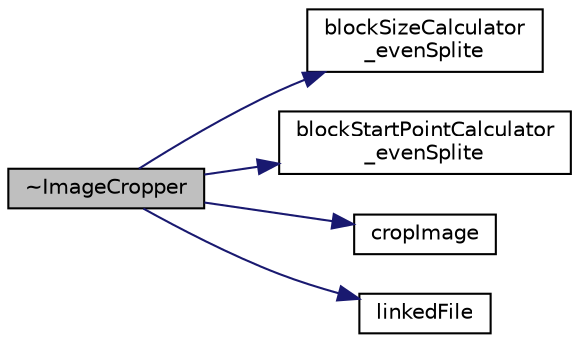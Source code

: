 digraph "~ImageCropper"
{
  edge [fontname="Helvetica",fontsize="10",labelfontname="Helvetica",labelfontsize="10"];
  node [fontname="Helvetica",fontsize="10",shape=record];
  rankdir="LR";
  Node1 [label="~ImageCropper",height=0.2,width=0.4,color="black", fillcolor="grey75", style="filled", fontcolor="black"];
  Node1 -> Node2 [color="midnightblue",fontsize="10",style="solid",fontname="Helvetica"];
  Node2 [label="blockSizeCalculator\l_evenSplite",height=0.2,width=0.4,color="black", fillcolor="white", style="filled",URL="$class_image_cropper.html#ac79ba9e1bc27535c7c056790ba27d3a4"];
  Node1 -> Node3 [color="midnightblue",fontsize="10",style="solid",fontname="Helvetica"];
  Node3 [label="blockStartPointCalculator\l_evenSplite",height=0.2,width=0.4,color="black", fillcolor="white", style="filled",URL="$class_image_cropper.html#ad7ba543bb81b3f076222182d03b4d98b"];
  Node1 -> Node4 [color="midnightblue",fontsize="10",style="solid",fontname="Helvetica"];
  Node4 [label="cropImage",height=0.2,width=0.4,color="black", fillcolor="white", style="filled",URL="$class_image_cropper.html#ae4594fc818c3403e3ba0d060e9d567dd"];
  Node1 -> Node5 [color="midnightblue",fontsize="10",style="solid",fontname="Helvetica"];
  Node5 [label="linkedFile",height=0.2,width=0.4,color="black", fillcolor="white", style="filled",URL="$class_image_cropper.html#ae2829f4499da4ac6456ae933dc4ab0df"];
}
